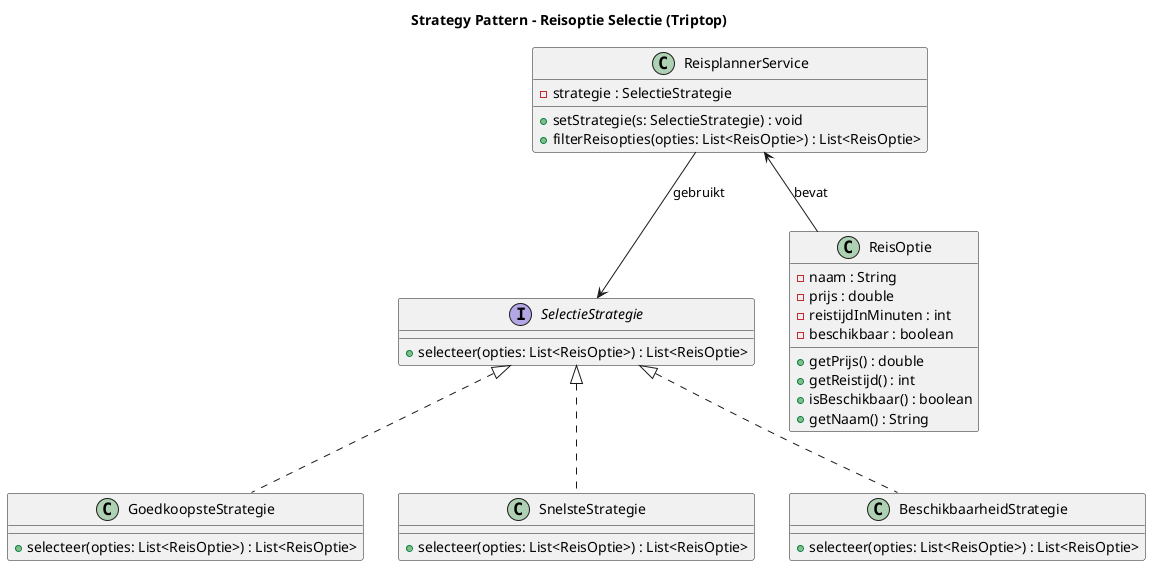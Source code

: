 @startuml
title Strategy Pattern - Reisoptie Selectie (Triptop)

interface SelectieStrategie {
    + selecteer(opties: List<ReisOptie>) : List<ReisOptie>
}

class ReisOptie {
    - naam : String
    - prijs : double
    - reistijdInMinuten : int
    - beschikbaar : boolean
    + getPrijs() : double
    + getReistijd() : int
    + isBeschikbaar() : boolean
    + getNaam() : String
}

class GoedkoopsteStrategie {
    + selecteer(opties: List<ReisOptie>) : List<ReisOptie>
}

class SnelsteStrategie {
    + selecteer(opties: List<ReisOptie>) : List<ReisOptie>
}

class BeschikbaarheidStrategie {
    + selecteer(opties: List<ReisOptie>) : List<ReisOptie>
}

class ReisplannerService {
    - strategie : SelectieStrategie
    + setStrategie(s: SelectieStrategie) : void
    + filterReisopties(opties: List<ReisOptie>) : List<ReisOptie>
}

SelectieStrategie <|.. GoedkoopsteStrategie
SelectieStrategie <|.. SnelsteStrategie
SelectieStrategie <|.. BeschikbaarheidStrategie

ReisplannerService --> SelectieStrategie : gebruikt
ReisplannerService <-- ReisOptie : bevat
@enduml